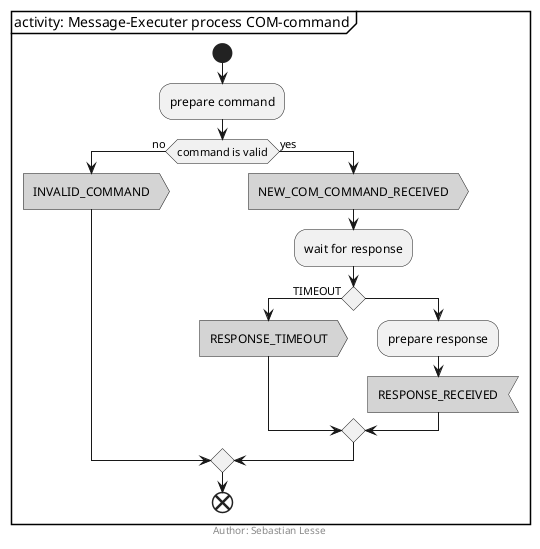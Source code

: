 @startuml

skinparam monochrome true

partition "activity: Message-Executer process COM-command" {
start

:prepare command;

if (command is valid) then (no)
	#pink:INVALID_COMMAND>

else (yes)

	#pink:NEW_COM_COMMAND_RECEIVED>
	:wait for response;

	if () then (TIMEOUT)
		#pink:RESPONSE_TIMEOUT>
	else ()
		:prepare response;
		#pink:RESPONSE_RECEIVED<
	endif
endif

end

}

footer Author: Sebastian Lesse

@enduml